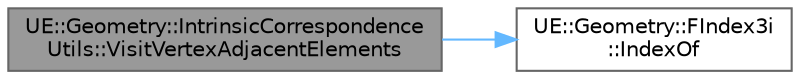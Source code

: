 digraph "UE::Geometry::IntrinsicCorrespondenceUtils::VisitVertexAdjacentElements"
{
 // INTERACTIVE_SVG=YES
 // LATEX_PDF_SIZE
  bgcolor="transparent";
  edge [fontname=Helvetica,fontsize=10,labelfontname=Helvetica,labelfontsize=10];
  node [fontname=Helvetica,fontsize=10,shape=box,height=0.2,width=0.4];
  rankdir="LR";
  Node1 [id="Node000001",label="UE::Geometry::IntrinsicCorrespondence\lUtils::VisitVertexAdjacentElements",height=0.2,width=0.4,color="gray40", fillcolor="grey60", style="filled", fontcolor="black",tooltip=" "];
  Node1 -> Node2 [id="edge1_Node000001_Node000002",color="steelblue1",style="solid",tooltip=" "];
  Node2 [id="Node000002",label="UE::Geometry::FIndex3i\l::IndexOf",height=0.2,width=0.4,color="grey40", fillcolor="white", style="filled",URL="$de/dcb/structUE_1_1Geometry_1_1FIndex3i.html#abc32df2db0cd31d02e3f13784a41ee6d",tooltip=" "];
}
